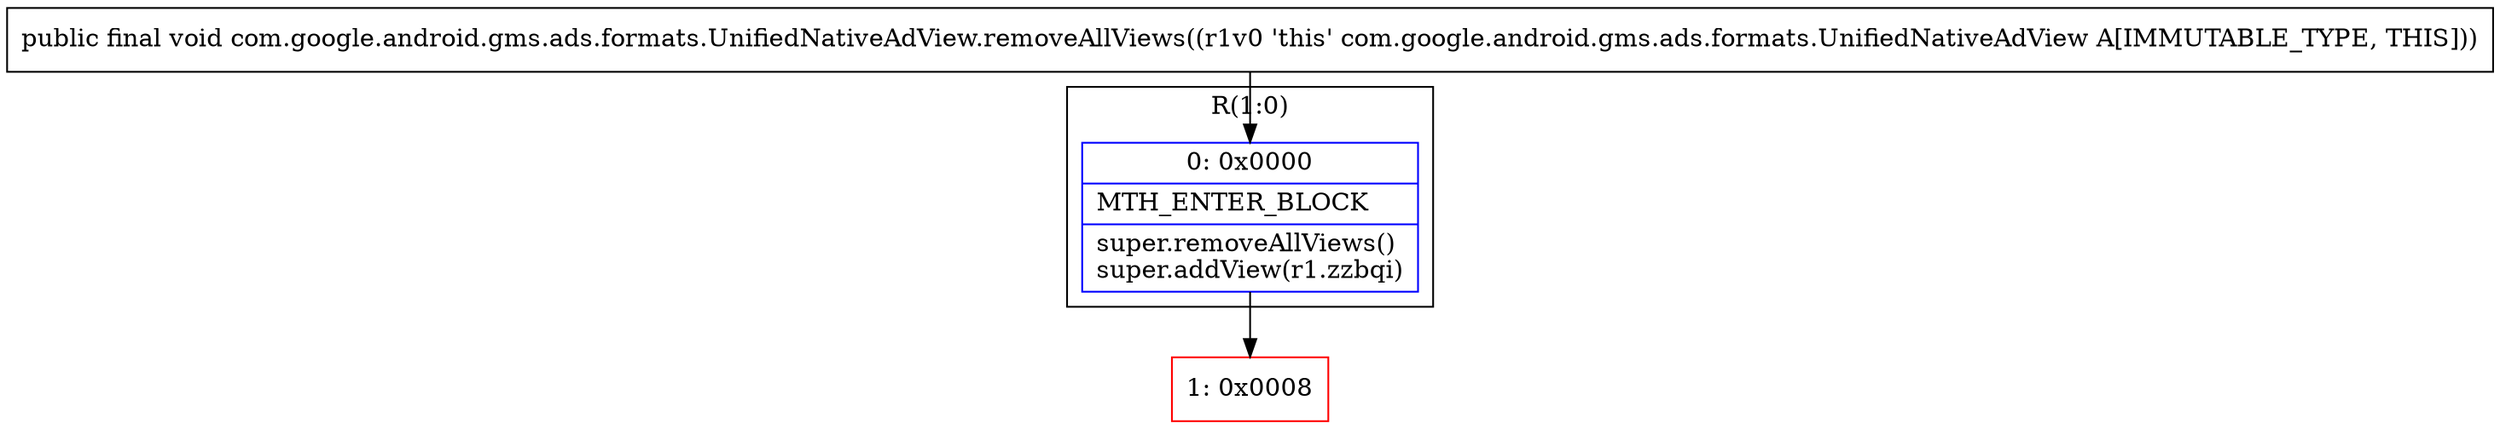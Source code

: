 digraph "CFG forcom.google.android.gms.ads.formats.UnifiedNativeAdView.removeAllViews()V" {
subgraph cluster_Region_76428795 {
label = "R(1:0)";
node [shape=record,color=blue];
Node_0 [shape=record,label="{0\:\ 0x0000|MTH_ENTER_BLOCK\l|super.removeAllViews()\lsuper.addView(r1.zzbqi)\l}"];
}
Node_1 [shape=record,color=red,label="{1\:\ 0x0008}"];
MethodNode[shape=record,label="{public final void com.google.android.gms.ads.formats.UnifiedNativeAdView.removeAllViews((r1v0 'this' com.google.android.gms.ads.formats.UnifiedNativeAdView A[IMMUTABLE_TYPE, THIS])) }"];
MethodNode -> Node_0;
Node_0 -> Node_1;
}

